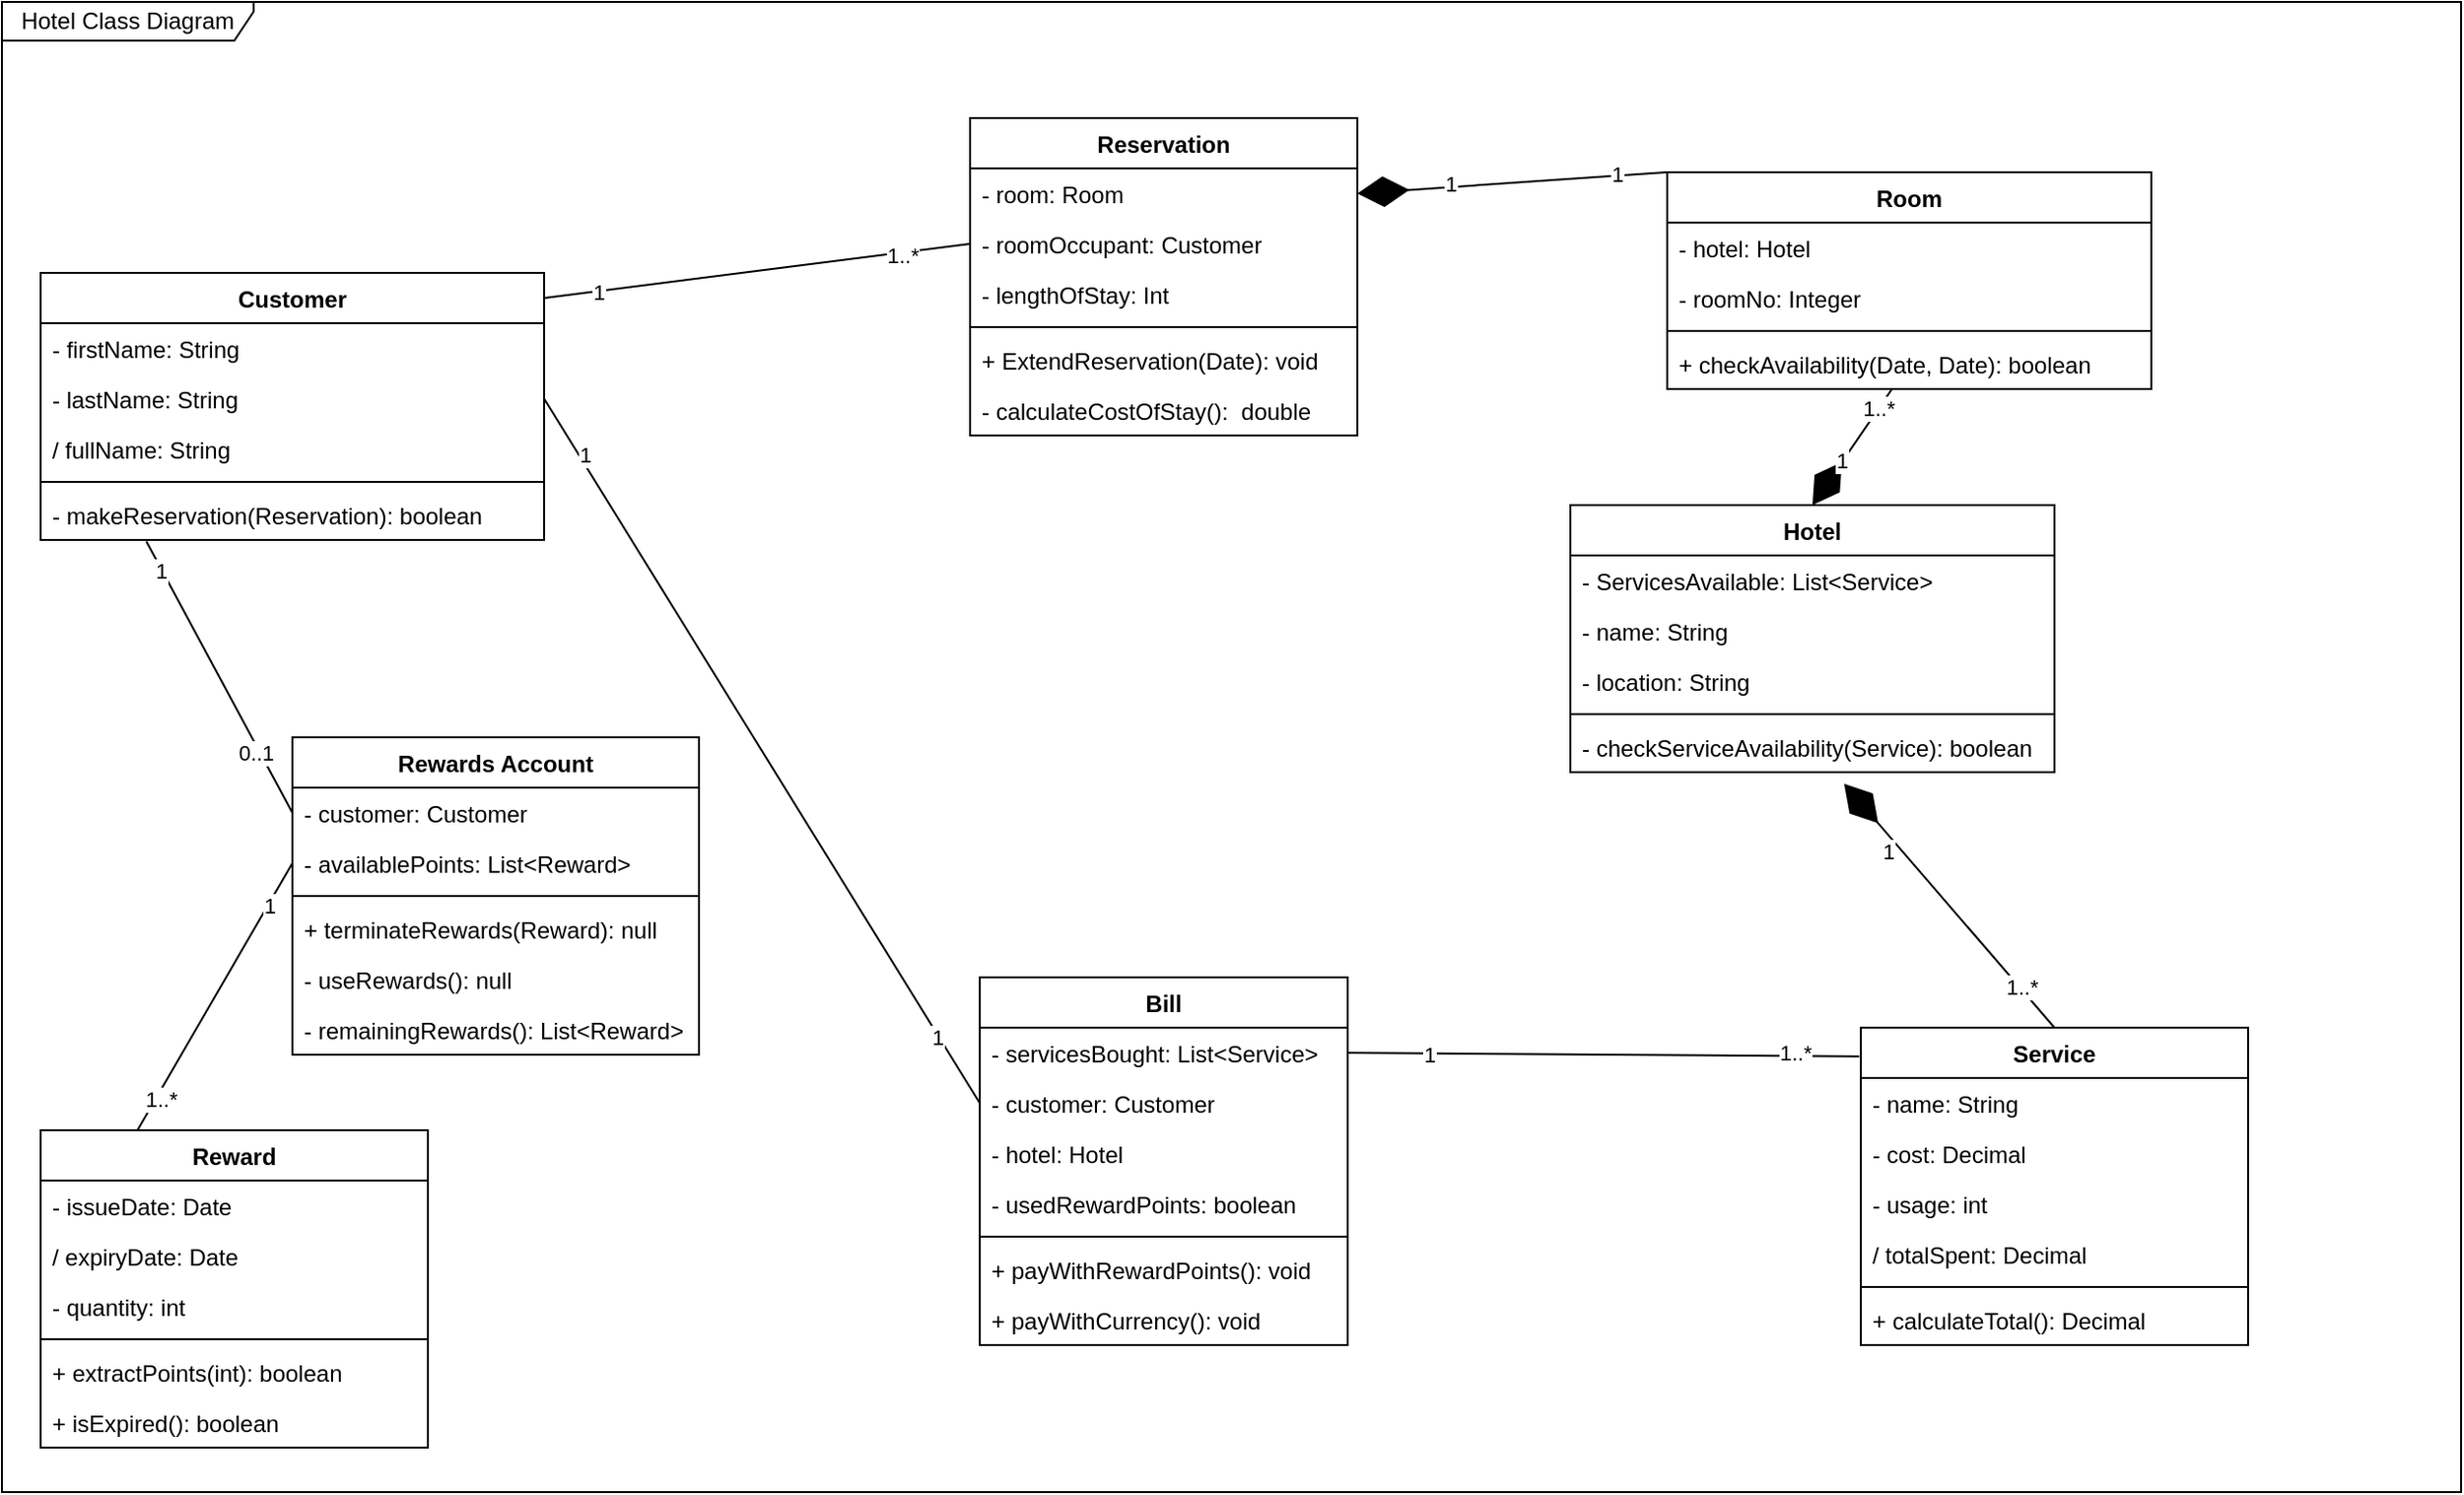 <mxfile version="15.7.1" type="github">
  <diagram id="YhXRtmVECPYvh8T-_8Jl" name="Page-1">
    <mxGraphModel dx="1221" dy="1813" grid="1" gridSize="10" guides="1" tooltips="1" connect="1" arrows="1" fold="1" page="1" pageScale="1" pageWidth="827" pageHeight="1169" math="0" shadow="0">
      <root>
        <mxCell id="0" />
        <mxCell id="1" parent="0" />
        <mxCell id="nPpc5XucaBcoF5oF9KkG-5" value="Hotel Class Diagram" style="shape=umlFrame;whiteSpace=wrap;html=1;width=130;height=20;" parent="1" vertex="1">
          <mxGeometry x="120" y="-340" width="1270" height="770" as="geometry" />
        </mxCell>
        <mxCell id="nPpc5XucaBcoF5oF9KkG-1" value="Customer" style="swimlane;fontStyle=1;align=center;verticalAlign=top;childLayout=stackLayout;horizontal=1;startSize=26;horizontalStack=0;resizeParent=1;resizeParentMax=0;resizeLast=0;collapsible=1;marginBottom=0;" parent="1" vertex="1">
          <mxGeometry x="140" y="-200" width="260" height="138" as="geometry" />
        </mxCell>
        <mxCell id="vZjGSp75bT5T1jxKTtqy-52" value="- firstName: String" style="text;strokeColor=none;fillColor=none;align=left;verticalAlign=top;spacingLeft=4;spacingRight=4;overflow=hidden;rotatable=0;points=[[0,0.5],[1,0.5]];portConstraint=eastwest;" parent="nPpc5XucaBcoF5oF9KkG-1" vertex="1">
          <mxGeometry y="26" width="260" height="26" as="geometry" />
        </mxCell>
        <mxCell id="vZjGSp75bT5T1jxKTtqy-54" value="- lastName: String" style="text;strokeColor=none;fillColor=none;align=left;verticalAlign=top;spacingLeft=4;spacingRight=4;overflow=hidden;rotatable=0;points=[[0,0.5],[1,0.5]];portConstraint=eastwest;" parent="nPpc5XucaBcoF5oF9KkG-1" vertex="1">
          <mxGeometry y="52" width="260" height="26" as="geometry" />
        </mxCell>
        <mxCell id="vZjGSp75bT5T1jxKTtqy-55" value="/ fullName: String" style="text;strokeColor=none;fillColor=none;align=left;verticalAlign=top;spacingLeft=4;spacingRight=4;overflow=hidden;rotatable=0;points=[[0,0.5],[1,0.5]];portConstraint=eastwest;" parent="nPpc5XucaBcoF5oF9KkG-1" vertex="1">
          <mxGeometry y="78" width="260" height="26" as="geometry" />
        </mxCell>
        <mxCell id="nPpc5XucaBcoF5oF9KkG-3" value="" style="line;strokeWidth=1;fillColor=none;align=left;verticalAlign=middle;spacingTop=-1;spacingLeft=3;spacingRight=3;rotatable=0;labelPosition=right;points=[];portConstraint=eastwest;" parent="nPpc5XucaBcoF5oF9KkG-1" vertex="1">
          <mxGeometry y="104" width="260" height="8" as="geometry" />
        </mxCell>
        <mxCell id="nPpc5XucaBcoF5oF9KkG-4" value="- makeReservation(Reservation): boolean" style="text;strokeColor=none;fillColor=none;align=left;verticalAlign=top;spacingLeft=4;spacingRight=4;overflow=hidden;rotatable=0;points=[[0,0.5],[1,0.5]];portConstraint=eastwest;" parent="nPpc5XucaBcoF5oF9KkG-1" vertex="1">
          <mxGeometry y="112" width="260" height="26" as="geometry" />
        </mxCell>
        <mxCell id="nPpc5XucaBcoF5oF9KkG-6" value="Reservation" style="swimlane;fontStyle=1;align=center;verticalAlign=top;childLayout=stackLayout;horizontal=1;startSize=26;horizontalStack=0;resizeParent=1;resizeParentMax=0;resizeLast=0;collapsible=1;marginBottom=0;" parent="1" vertex="1">
          <mxGeometry x="620" y="-280" width="200" height="164" as="geometry" />
        </mxCell>
        <mxCell id="vZjGSp75bT5T1jxKTtqy-16" value="- room: Room" style="text;strokeColor=none;fillColor=none;align=left;verticalAlign=top;spacingLeft=4;spacingRight=4;overflow=hidden;rotatable=0;points=[[0,0.5],[1,0.5]];portConstraint=eastwest;" parent="nPpc5XucaBcoF5oF9KkG-6" vertex="1">
          <mxGeometry y="26" width="200" height="26" as="geometry" />
        </mxCell>
        <mxCell id="vZjGSp75bT5T1jxKTtqy-70" value="- roomOccupant: Customer" style="text;strokeColor=none;fillColor=none;align=left;verticalAlign=top;spacingLeft=4;spacingRight=4;overflow=hidden;rotatable=0;points=[[0,0.5],[1,0.5]];portConstraint=eastwest;" parent="nPpc5XucaBcoF5oF9KkG-6" vertex="1">
          <mxGeometry y="52" width="200" height="26" as="geometry" />
        </mxCell>
        <mxCell id="vZjGSp75bT5T1jxKTtqy-19" value="- lengthOfStay: Int" style="text;strokeColor=none;fillColor=none;align=left;verticalAlign=top;spacingLeft=4;spacingRight=4;overflow=hidden;rotatable=0;points=[[0,0.5],[1,0.5]];portConstraint=eastwest;" parent="nPpc5XucaBcoF5oF9KkG-6" vertex="1">
          <mxGeometry y="78" width="200" height="26" as="geometry" />
        </mxCell>
        <mxCell id="nPpc5XucaBcoF5oF9KkG-8" value="" style="line;strokeWidth=1;fillColor=none;align=left;verticalAlign=middle;spacingTop=-1;spacingLeft=3;spacingRight=3;rotatable=0;labelPosition=right;points=[];portConstraint=eastwest;" parent="nPpc5XucaBcoF5oF9KkG-6" vertex="1">
          <mxGeometry y="104" width="200" height="8" as="geometry" />
        </mxCell>
        <mxCell id="nPpc5XucaBcoF5oF9KkG-9" value="+ ExtendReservation(Date): void" style="text;strokeColor=none;fillColor=none;align=left;verticalAlign=top;spacingLeft=4;spacingRight=4;overflow=hidden;rotatable=0;points=[[0,0.5],[1,0.5]];portConstraint=eastwest;" parent="nPpc5XucaBcoF5oF9KkG-6" vertex="1">
          <mxGeometry y="112" width="200" height="26" as="geometry" />
        </mxCell>
        <mxCell id="vZjGSp75bT5T1jxKTtqy-43" value="- calculateCostOfStay():  double" style="text;strokeColor=none;fillColor=none;align=left;verticalAlign=top;spacingLeft=4;spacingRight=4;overflow=hidden;rotatable=0;points=[[0,0.5],[1,0.5]];portConstraint=eastwest;" parent="nPpc5XucaBcoF5oF9KkG-6" vertex="1">
          <mxGeometry y="138" width="200" height="26" as="geometry" />
        </mxCell>
        <mxCell id="nPpc5XucaBcoF5oF9KkG-14" value="Service" style="swimlane;fontStyle=1;align=center;verticalAlign=top;childLayout=stackLayout;horizontal=1;startSize=26;horizontalStack=0;resizeParent=1;resizeParentMax=0;resizeLast=0;collapsible=1;marginBottom=0;" parent="1" vertex="1">
          <mxGeometry x="1080" y="190" width="200" height="164" as="geometry" />
        </mxCell>
        <mxCell id="nPpc5XucaBcoF5oF9KkG-15" value="- name: String" style="text;strokeColor=none;fillColor=none;align=left;verticalAlign=top;spacingLeft=4;spacingRight=4;overflow=hidden;rotatable=0;points=[[0,0.5],[1,0.5]];portConstraint=eastwest;" parent="nPpc5XucaBcoF5oF9KkG-14" vertex="1">
          <mxGeometry y="26" width="200" height="26" as="geometry" />
        </mxCell>
        <mxCell id="vZjGSp75bT5T1jxKTtqy-32" value="- cost: Decimal" style="text;strokeColor=none;fillColor=none;align=left;verticalAlign=top;spacingLeft=4;spacingRight=4;overflow=hidden;rotatable=0;points=[[0,0.5],[1,0.5]];portConstraint=eastwest;" parent="nPpc5XucaBcoF5oF9KkG-14" vertex="1">
          <mxGeometry y="52" width="200" height="26" as="geometry" />
        </mxCell>
        <mxCell id="vZjGSp75bT5T1jxKTtqy-33" value="- usage: int" style="text;strokeColor=none;fillColor=none;align=left;verticalAlign=top;spacingLeft=4;spacingRight=4;overflow=hidden;rotatable=0;points=[[0,0.5],[1,0.5]];portConstraint=eastwest;" parent="nPpc5XucaBcoF5oF9KkG-14" vertex="1">
          <mxGeometry y="78" width="200" height="26" as="geometry" />
        </mxCell>
        <mxCell id="vZjGSp75bT5T1jxKTtqy-34" value="/ totalSpent: Decimal" style="text;strokeColor=none;fillColor=none;align=left;verticalAlign=top;spacingLeft=4;spacingRight=4;overflow=hidden;rotatable=0;points=[[0,0.5],[1,0.5]];portConstraint=eastwest;" parent="nPpc5XucaBcoF5oF9KkG-14" vertex="1">
          <mxGeometry y="104" width="200" height="26" as="geometry" />
        </mxCell>
        <mxCell id="nPpc5XucaBcoF5oF9KkG-16" value="" style="line;strokeWidth=1;fillColor=none;align=left;verticalAlign=middle;spacingTop=-1;spacingLeft=3;spacingRight=3;rotatable=0;labelPosition=right;points=[];portConstraint=eastwest;" parent="nPpc5XucaBcoF5oF9KkG-14" vertex="1">
          <mxGeometry y="130" width="200" height="8" as="geometry" />
        </mxCell>
        <mxCell id="nPpc5XucaBcoF5oF9KkG-17" value="+ calculateTotal(): Decimal" style="text;strokeColor=none;fillColor=none;align=left;verticalAlign=top;spacingLeft=4;spacingRight=4;overflow=hidden;rotatable=0;points=[[0,0.5],[1,0.5]];portConstraint=eastwest;" parent="nPpc5XucaBcoF5oF9KkG-14" vertex="1">
          <mxGeometry y="138" width="200" height="26" as="geometry" />
        </mxCell>
        <mxCell id="nPpc5XucaBcoF5oF9KkG-18" value="Bill" style="swimlane;fontStyle=1;align=center;verticalAlign=top;childLayout=stackLayout;horizontal=1;startSize=26;horizontalStack=0;resizeParent=1;resizeParentMax=0;resizeLast=0;collapsible=1;marginBottom=0;" parent="1" vertex="1">
          <mxGeometry x="625" y="164" width="190" height="190" as="geometry" />
        </mxCell>
        <mxCell id="nPpc5XucaBcoF5oF9KkG-19" value="- servicesBought: List&lt;Service&gt;" style="text;strokeColor=none;fillColor=none;align=left;verticalAlign=top;spacingLeft=4;spacingRight=4;overflow=hidden;rotatable=0;points=[[0,0.5],[1,0.5]];portConstraint=eastwest;" parent="nPpc5XucaBcoF5oF9KkG-18" vertex="1">
          <mxGeometry y="26" width="190" height="26" as="geometry" />
        </mxCell>
        <mxCell id="vZjGSp75bT5T1jxKTtqy-35" value="- customer: Customer " style="text;strokeColor=none;fillColor=none;align=left;verticalAlign=top;spacingLeft=4;spacingRight=4;overflow=hidden;rotatable=0;points=[[0,0.5],[1,0.5]];portConstraint=eastwest;" parent="nPpc5XucaBcoF5oF9KkG-18" vertex="1">
          <mxGeometry y="52" width="190" height="26" as="geometry" />
        </mxCell>
        <mxCell id="vZjGSp75bT5T1jxKTtqy-36" value="- hotel: Hotel" style="text;strokeColor=none;fillColor=none;align=left;verticalAlign=top;spacingLeft=4;spacingRight=4;overflow=hidden;rotatable=0;points=[[0,0.5],[1,0.5]];portConstraint=eastwest;" parent="nPpc5XucaBcoF5oF9KkG-18" vertex="1">
          <mxGeometry y="78" width="190" height="26" as="geometry" />
        </mxCell>
        <mxCell id="vZjGSp75bT5T1jxKTtqy-37" value="- usedRewardPoints: boolean" style="text;strokeColor=none;fillColor=none;align=left;verticalAlign=top;spacingLeft=4;spacingRight=4;overflow=hidden;rotatable=0;points=[[0,0.5],[1,0.5]];portConstraint=eastwest;" parent="nPpc5XucaBcoF5oF9KkG-18" vertex="1">
          <mxGeometry y="104" width="190" height="26" as="geometry" />
        </mxCell>
        <mxCell id="nPpc5XucaBcoF5oF9KkG-20" value="" style="line;strokeWidth=1;fillColor=none;align=left;verticalAlign=middle;spacingTop=-1;spacingLeft=3;spacingRight=3;rotatable=0;labelPosition=right;points=[];portConstraint=eastwest;" parent="nPpc5XucaBcoF5oF9KkG-18" vertex="1">
          <mxGeometry y="130" width="190" height="8" as="geometry" />
        </mxCell>
        <mxCell id="nPpc5XucaBcoF5oF9KkG-21" value="+ payWithRewardPoints(): void" style="text;strokeColor=none;fillColor=none;align=left;verticalAlign=top;spacingLeft=4;spacingRight=4;overflow=hidden;rotatable=0;points=[[0,0.5],[1,0.5]];portConstraint=eastwest;" parent="nPpc5XucaBcoF5oF9KkG-18" vertex="1">
          <mxGeometry y="138" width="190" height="26" as="geometry" />
        </mxCell>
        <mxCell id="vZjGSp75bT5T1jxKTtqy-44" value="+ payWithCurrency(): void" style="text;strokeColor=none;fillColor=none;align=left;verticalAlign=top;spacingLeft=4;spacingRight=4;overflow=hidden;rotatable=0;points=[[0,0.5],[1,0.5]];portConstraint=eastwest;" parent="nPpc5XucaBcoF5oF9KkG-18" vertex="1">
          <mxGeometry y="164" width="190" height="26" as="geometry" />
        </mxCell>
        <mxCell id="nPpc5XucaBcoF5oF9KkG-22" value="Reward" style="swimlane;fontStyle=1;align=center;verticalAlign=top;childLayout=stackLayout;horizontal=1;startSize=26;horizontalStack=0;resizeParent=1;resizeParentMax=0;resizeLast=0;collapsible=1;marginBottom=0;" parent="1" vertex="1">
          <mxGeometry x="140" y="243" width="200" height="164" as="geometry" />
        </mxCell>
        <mxCell id="nPpc5XucaBcoF5oF9KkG-23" value="- issueDate: Date" style="text;strokeColor=none;fillColor=none;align=left;verticalAlign=top;spacingLeft=4;spacingRight=4;overflow=hidden;rotatable=0;points=[[0,0.5],[1,0.5]];portConstraint=eastwest;" parent="nPpc5XucaBcoF5oF9KkG-22" vertex="1">
          <mxGeometry y="26" width="200" height="26" as="geometry" />
        </mxCell>
        <mxCell id="vZjGSp75bT5T1jxKTtqy-48" value="/ expiryDate: Date" style="text;strokeColor=none;fillColor=none;align=left;verticalAlign=top;spacingLeft=4;spacingRight=4;overflow=hidden;rotatable=0;points=[[0,0.5],[1,0.5]];portConstraint=eastwest;" parent="nPpc5XucaBcoF5oF9KkG-22" vertex="1">
          <mxGeometry y="52" width="200" height="26" as="geometry" />
        </mxCell>
        <mxCell id="vZjGSp75bT5T1jxKTtqy-45" value="- quantity: int" style="text;strokeColor=none;fillColor=none;align=left;verticalAlign=top;spacingLeft=4;spacingRight=4;overflow=hidden;rotatable=0;points=[[0,0.5],[1,0.5]];portConstraint=eastwest;" parent="nPpc5XucaBcoF5oF9KkG-22" vertex="1">
          <mxGeometry y="78" width="200" height="26" as="geometry" />
        </mxCell>
        <mxCell id="nPpc5XucaBcoF5oF9KkG-24" value="" style="line;strokeWidth=1;fillColor=none;align=left;verticalAlign=middle;spacingTop=-1;spacingLeft=3;spacingRight=3;rotatable=0;labelPosition=right;points=[];portConstraint=eastwest;" parent="nPpc5XucaBcoF5oF9KkG-22" vertex="1">
          <mxGeometry y="104" width="200" height="8" as="geometry" />
        </mxCell>
        <mxCell id="nPpc5XucaBcoF5oF9KkG-25" value="+ extractPoints(int): boolean" style="text;strokeColor=none;fillColor=none;align=left;verticalAlign=top;spacingLeft=4;spacingRight=4;overflow=hidden;rotatable=0;points=[[0,0.5],[1,0.5]];portConstraint=eastwest;" parent="nPpc5XucaBcoF5oF9KkG-22" vertex="1">
          <mxGeometry y="112" width="200" height="26" as="geometry" />
        </mxCell>
        <mxCell id="vZjGSp75bT5T1jxKTtqy-47" value="+ isExpired(): boolean" style="text;strokeColor=none;fillColor=none;align=left;verticalAlign=top;spacingLeft=4;spacingRight=4;overflow=hidden;rotatable=0;points=[[0,0.5],[1,0.5]];portConstraint=eastwest;" parent="nPpc5XucaBcoF5oF9KkG-22" vertex="1">
          <mxGeometry y="138" width="200" height="26" as="geometry" />
        </mxCell>
        <mxCell id="nPpc5XucaBcoF5oF9KkG-26" value="Rewards Account" style="swimlane;fontStyle=1;align=center;verticalAlign=top;childLayout=stackLayout;horizontal=1;startSize=26;horizontalStack=0;resizeParent=1;resizeParentMax=0;resizeLast=0;collapsible=1;marginBottom=0;" parent="1" vertex="1">
          <mxGeometry x="270" y="40" width="210" height="164" as="geometry" />
        </mxCell>
        <mxCell id="nPpc5XucaBcoF5oF9KkG-27" value="- customer: Customer " style="text;strokeColor=none;fillColor=none;align=left;verticalAlign=top;spacingLeft=4;spacingRight=4;overflow=hidden;rotatable=0;points=[[0,0.5],[1,0.5]];portConstraint=eastwest;" parent="nPpc5XucaBcoF5oF9KkG-26" vertex="1">
          <mxGeometry y="26" width="210" height="26" as="geometry" />
        </mxCell>
        <mxCell id="vZjGSp75bT5T1jxKTtqy-76" value="- availablePoints: List&lt;Reward&gt;" style="text;strokeColor=none;fillColor=none;align=left;verticalAlign=top;spacingLeft=4;spacingRight=4;overflow=hidden;rotatable=0;points=[[0,0.5],[1,0.5]];portConstraint=eastwest;" parent="nPpc5XucaBcoF5oF9KkG-26" vertex="1">
          <mxGeometry y="52" width="210" height="26" as="geometry" />
        </mxCell>
        <mxCell id="nPpc5XucaBcoF5oF9KkG-28" value="" style="line;strokeWidth=1;fillColor=none;align=left;verticalAlign=middle;spacingTop=-1;spacingLeft=3;spacingRight=3;rotatable=0;labelPosition=right;points=[];portConstraint=eastwest;" parent="nPpc5XucaBcoF5oF9KkG-26" vertex="1">
          <mxGeometry y="78" width="210" height="8" as="geometry" />
        </mxCell>
        <mxCell id="nPpc5XucaBcoF5oF9KkG-29" value="+ terminateRewards(Reward): null" style="text;strokeColor=none;fillColor=none;align=left;verticalAlign=top;spacingLeft=4;spacingRight=4;overflow=hidden;rotatable=0;points=[[0,0.5],[1,0.5]];portConstraint=eastwest;" parent="nPpc5XucaBcoF5oF9KkG-26" vertex="1">
          <mxGeometry y="86" width="210" height="26" as="geometry" />
        </mxCell>
        <mxCell id="vZjGSp75bT5T1jxKTtqy-50" value="- useRewards(): null" style="text;strokeColor=none;fillColor=none;align=left;verticalAlign=top;spacingLeft=4;spacingRight=4;overflow=hidden;rotatable=0;points=[[0,0.5],[1,0.5]];portConstraint=eastwest;" parent="nPpc5XucaBcoF5oF9KkG-26" vertex="1">
          <mxGeometry y="112" width="210" height="26" as="geometry" />
        </mxCell>
        <mxCell id="vZjGSp75bT5T1jxKTtqy-51" value="- remainingRewards(): List&lt;Reward&gt;" style="text;strokeColor=none;fillColor=none;align=left;verticalAlign=top;spacingLeft=4;spacingRight=4;overflow=hidden;rotatable=0;points=[[0,0.5],[1,0.5]];portConstraint=eastwest;" parent="nPpc5XucaBcoF5oF9KkG-26" vertex="1">
          <mxGeometry y="138" width="210" height="26" as="geometry" />
        </mxCell>
        <mxCell id="vZjGSp75bT5T1jxKTtqy-1" value="Hotel" style="swimlane;fontStyle=1;align=center;verticalAlign=top;childLayout=stackLayout;horizontal=1;startSize=26;horizontalStack=0;resizeParent=1;resizeParentMax=0;resizeLast=0;collapsible=1;marginBottom=0;" parent="1" vertex="1">
          <mxGeometry x="930" y="-80" width="250" height="138" as="geometry" />
        </mxCell>
        <mxCell id="vZjGSp75bT5T1jxKTtqy-2" value="- ServicesAvailable: List&lt;Service&gt;" style="text;strokeColor=none;fillColor=none;align=left;verticalAlign=top;spacingLeft=4;spacingRight=4;overflow=hidden;rotatable=0;points=[[0,0.5],[1,0.5]];portConstraint=eastwest;" parent="vZjGSp75bT5T1jxKTtqy-1" vertex="1">
          <mxGeometry y="26" width="250" height="26" as="geometry" />
        </mxCell>
        <mxCell id="vZjGSp75bT5T1jxKTtqy-60" value="- name: String" style="text;strokeColor=none;fillColor=none;align=left;verticalAlign=top;spacingLeft=4;spacingRight=4;overflow=hidden;rotatable=0;points=[[0,0.5],[1,0.5]];portConstraint=eastwest;" parent="vZjGSp75bT5T1jxKTtqy-1" vertex="1">
          <mxGeometry y="52" width="250" height="26" as="geometry" />
        </mxCell>
        <mxCell id="vZjGSp75bT5T1jxKTtqy-61" value="- location: String" style="text;strokeColor=none;fillColor=none;align=left;verticalAlign=top;spacingLeft=4;spacingRight=4;overflow=hidden;rotatable=0;points=[[0,0.5],[1,0.5]];portConstraint=eastwest;" parent="vZjGSp75bT5T1jxKTtqy-1" vertex="1">
          <mxGeometry y="78" width="250" height="26" as="geometry" />
        </mxCell>
        <mxCell id="vZjGSp75bT5T1jxKTtqy-3" value="" style="line;strokeWidth=1;fillColor=none;align=left;verticalAlign=middle;spacingTop=-1;spacingLeft=3;spacingRight=3;rotatable=0;labelPosition=right;points=[];portConstraint=eastwest;" parent="vZjGSp75bT5T1jxKTtqy-1" vertex="1">
          <mxGeometry y="104" width="250" height="8" as="geometry" />
        </mxCell>
        <mxCell id="vZjGSp75bT5T1jxKTtqy-4" value="- checkServiceAvailability(Service): boolean" style="text;strokeColor=none;fillColor=none;align=left;verticalAlign=top;spacingLeft=4;spacingRight=4;overflow=hidden;rotatable=0;points=[[0,0.5],[1,0.5]];portConstraint=eastwest;" parent="vZjGSp75bT5T1jxKTtqy-1" vertex="1">
          <mxGeometry y="112" width="250" height="26" as="geometry" />
        </mxCell>
        <mxCell id="vZjGSp75bT5T1jxKTtqy-8" value="Room" style="swimlane;fontStyle=1;align=center;verticalAlign=top;childLayout=stackLayout;horizontal=1;startSize=26;horizontalStack=0;resizeParent=1;resizeParentMax=0;resizeLast=0;collapsible=1;marginBottom=0;" parent="1" vertex="1">
          <mxGeometry x="980" y="-252" width="250" height="112" as="geometry" />
        </mxCell>
        <mxCell id="vZjGSp75bT5T1jxKTtqy-9" value="- hotel: Hotel" style="text;strokeColor=none;fillColor=none;align=left;verticalAlign=top;spacingLeft=4;spacingRight=4;overflow=hidden;rotatable=0;points=[[0,0.5],[1,0.5]];portConstraint=eastwest;" parent="vZjGSp75bT5T1jxKTtqy-8" vertex="1">
          <mxGeometry y="26" width="250" height="26" as="geometry" />
        </mxCell>
        <mxCell id="vZjGSp75bT5T1jxKTtqy-21" value="- roomNo: Integer" style="text;strokeColor=none;fillColor=none;align=left;verticalAlign=top;spacingLeft=4;spacingRight=4;overflow=hidden;rotatable=0;points=[[0,0.5],[1,0.5]];portConstraint=eastwest;" parent="vZjGSp75bT5T1jxKTtqy-8" vertex="1">
          <mxGeometry y="52" width="250" height="26" as="geometry" />
        </mxCell>
        <mxCell id="vZjGSp75bT5T1jxKTtqy-10" value="" style="line;strokeWidth=1;fillColor=none;align=left;verticalAlign=middle;spacingTop=-1;spacingLeft=3;spacingRight=3;rotatable=0;labelPosition=right;points=[];portConstraint=eastwest;" parent="vZjGSp75bT5T1jxKTtqy-8" vertex="1">
          <mxGeometry y="78" width="250" height="8" as="geometry" />
        </mxCell>
        <mxCell id="vZjGSp75bT5T1jxKTtqy-11" value="+ checkAvailability(Date, Date): boolean" style="text;strokeColor=none;fillColor=none;align=left;verticalAlign=top;spacingLeft=4;spacingRight=4;overflow=hidden;rotatable=0;points=[[0,0.5],[1,0.5]];portConstraint=eastwest;" parent="vZjGSp75bT5T1jxKTtqy-8" vertex="1">
          <mxGeometry y="86" width="250" height="26" as="geometry" />
        </mxCell>
        <mxCell id="vZjGSp75bT5T1jxKTtqy-56" value="" style="endArrow=diamondThin;endFill=1;endSize=24;html=1;rounded=0;targetPerimeterSpacing=6;entryX=0.5;entryY=0;entryDx=0;entryDy=0;" parent="1" source="vZjGSp75bT5T1jxKTtqy-11" target="vZjGSp75bT5T1jxKTtqy-1" edge="1">
          <mxGeometry width="160" relative="1" as="geometry">
            <mxPoint x="570" y="130" as="sourcePoint" />
            <mxPoint x="730" y="130" as="targetPoint" />
          </mxGeometry>
        </mxCell>
        <mxCell id="vZjGSp75bT5T1jxKTtqy-57" value="1" style="edgeLabel;html=1;align=center;verticalAlign=middle;resizable=0;points=[];" parent="vZjGSp75bT5T1jxKTtqy-56" vertex="1" connectable="0">
          <mxGeometry x="0.246" y="-1" relative="1" as="geometry">
            <mxPoint as="offset" />
          </mxGeometry>
        </mxCell>
        <mxCell id="vZjGSp75bT5T1jxKTtqy-58" value="1..*" style="edgeLabel;html=1;align=center;verticalAlign=middle;resizable=0;points=[];" parent="vZjGSp75bT5T1jxKTtqy-56" vertex="1" connectable="0">
          <mxGeometry x="-0.667" y="-1" relative="1" as="geometry">
            <mxPoint as="offset" />
          </mxGeometry>
        </mxCell>
        <mxCell id="vZjGSp75bT5T1jxKTtqy-63" value="" style="endArrow=diamondThin;endFill=1;endSize=24;html=1;rounded=0;targetPerimeterSpacing=6;exitX=0.5;exitY=0;exitDx=0;exitDy=0;" parent="1" source="nPpc5XucaBcoF5oF9KkG-14" target="vZjGSp75bT5T1jxKTtqy-4" edge="1">
          <mxGeometry width="160" relative="1" as="geometry">
            <mxPoint x="965" y="-68.0" as="sourcePoint" />
            <mxPoint x="965" y="-10" as="targetPoint" />
          </mxGeometry>
        </mxCell>
        <mxCell id="vZjGSp75bT5T1jxKTtqy-64" value="1" style="edgeLabel;html=1;align=center;verticalAlign=middle;resizable=0;points=[];" parent="vZjGSp75bT5T1jxKTtqy-63" vertex="1" connectable="0">
          <mxGeometry x="0.246" y="-1" relative="1" as="geometry">
            <mxPoint x="-19" y="-12" as="offset" />
          </mxGeometry>
        </mxCell>
        <mxCell id="vZjGSp75bT5T1jxKTtqy-65" value="1..*" style="edgeLabel;html=1;align=center;verticalAlign=middle;resizable=0;points=[];" parent="vZjGSp75bT5T1jxKTtqy-63" vertex="1" connectable="0">
          <mxGeometry x="-0.667" y="-1" relative="1" as="geometry">
            <mxPoint as="offset" />
          </mxGeometry>
        </mxCell>
        <mxCell id="vZjGSp75bT5T1jxKTtqy-73" style="edgeStyle=none;rounded=0;orthogonalLoop=1;jettySize=auto;html=1;exitX=0;exitY=0.5;exitDx=0;exitDy=0;startArrow=none;startFill=0;endArrow=none;endFill=0;targetPerimeterSpacing=6;entryX=1;entryY=0.094;entryDx=0;entryDy=0;entryPerimeter=0;" parent="1" source="vZjGSp75bT5T1jxKTtqy-70" target="nPpc5XucaBcoF5oF9KkG-1" edge="1">
          <mxGeometry relative="1" as="geometry" />
        </mxCell>
        <mxCell id="vZjGSp75bT5T1jxKTtqy-74" value="1" style="edgeLabel;html=1;align=center;verticalAlign=middle;resizable=0;points=[];" parent="vZjGSp75bT5T1jxKTtqy-73" vertex="1" connectable="0">
          <mxGeometry x="0.744" relative="1" as="geometry">
            <mxPoint as="offset" />
          </mxGeometry>
        </mxCell>
        <mxCell id="vZjGSp75bT5T1jxKTtqy-75" value="1..*" style="edgeLabel;html=1;align=center;verticalAlign=middle;resizable=0;points=[];" parent="vZjGSp75bT5T1jxKTtqy-73" vertex="1" connectable="0">
          <mxGeometry x="-0.674" y="1" relative="1" as="geometry">
            <mxPoint as="offset" />
          </mxGeometry>
        </mxCell>
        <mxCell id="vZjGSp75bT5T1jxKTtqy-77" style="edgeStyle=none;rounded=0;orthogonalLoop=1;jettySize=auto;html=1;exitX=0;exitY=0.5;exitDx=0;exitDy=0;entryX=0.21;entryY=1.029;entryDx=0;entryDy=0;entryPerimeter=0;startArrow=none;startFill=0;endArrow=none;endFill=0;targetPerimeterSpacing=6;" parent="1" source="nPpc5XucaBcoF5oF9KkG-27" target="nPpc5XucaBcoF5oF9KkG-4" edge="1">
          <mxGeometry relative="1" as="geometry" />
        </mxCell>
        <mxCell id="vZjGSp75bT5T1jxKTtqy-79" value="1" style="edgeLabel;html=1;align=center;verticalAlign=middle;resizable=0;points=[];" parent="vZjGSp75bT5T1jxKTtqy-77" vertex="1" connectable="0">
          <mxGeometry x="0.791" y="1" relative="1" as="geometry">
            <mxPoint as="offset" />
          </mxGeometry>
        </mxCell>
        <mxCell id="vZjGSp75bT5T1jxKTtqy-80" value="0..1" style="edgeLabel;html=1;align=center;verticalAlign=middle;resizable=0;points=[];" parent="vZjGSp75bT5T1jxKTtqy-77" vertex="1" connectable="0">
          <mxGeometry x="-0.534" y="2" relative="1" as="geometry">
            <mxPoint as="offset" />
          </mxGeometry>
        </mxCell>
        <mxCell id="vZjGSp75bT5T1jxKTtqy-81" style="edgeStyle=none;rounded=0;orthogonalLoop=1;jettySize=auto;html=1;exitX=0;exitY=0.5;exitDx=0;exitDy=0;entryX=0.25;entryY=0;entryDx=0;entryDy=0;startArrow=none;startFill=0;endArrow=none;endFill=0;targetPerimeterSpacing=6;" parent="1" source="vZjGSp75bT5T1jxKTtqy-76" target="nPpc5XucaBcoF5oF9KkG-22" edge="1">
          <mxGeometry relative="1" as="geometry" />
        </mxCell>
        <mxCell id="vZjGSp75bT5T1jxKTtqy-82" value="1..*" style="edgeLabel;html=1;align=center;verticalAlign=middle;resizable=0;points=[];" parent="vZjGSp75bT5T1jxKTtqy-81" vertex="1" connectable="0">
          <mxGeometry x="0.744" y="2" relative="1" as="geometry">
            <mxPoint as="offset" />
          </mxGeometry>
        </mxCell>
        <mxCell id="vZjGSp75bT5T1jxKTtqy-83" value="1" style="edgeLabel;html=1;align=center;verticalAlign=middle;resizable=0;points=[];" parent="vZjGSp75bT5T1jxKTtqy-81" vertex="1" connectable="0">
          <mxGeometry x="-0.684" relative="1" as="geometry">
            <mxPoint as="offset" />
          </mxGeometry>
        </mxCell>
        <mxCell id="vZjGSp75bT5T1jxKTtqy-84" style="edgeStyle=none;rounded=0;orthogonalLoop=1;jettySize=auto;html=1;exitX=1;exitY=0.5;exitDx=0;exitDy=0;entryX=-0.004;entryY=0.091;entryDx=0;entryDy=0;startArrow=none;startFill=0;endArrow=none;endFill=0;targetPerimeterSpacing=6;entryPerimeter=0;" parent="1" source="nPpc5XucaBcoF5oF9KkG-19" target="nPpc5XucaBcoF5oF9KkG-14" edge="1">
          <mxGeometry relative="1" as="geometry">
            <mxPoint x="940" y="230" as="sourcePoint" />
            <mxPoint x="860" y="368" as="targetPoint" />
          </mxGeometry>
        </mxCell>
        <mxCell id="vZjGSp75bT5T1jxKTtqy-85" value="1..*" style="edgeLabel;html=1;align=center;verticalAlign=middle;resizable=0;points=[];" parent="vZjGSp75bT5T1jxKTtqy-84" vertex="1" connectable="0">
          <mxGeometry x="0.744" y="2" relative="1" as="geometry">
            <mxPoint as="offset" />
          </mxGeometry>
        </mxCell>
        <mxCell id="vZjGSp75bT5T1jxKTtqy-86" value="1" style="edgeLabel;html=1;align=center;verticalAlign=middle;resizable=0;points=[];" parent="vZjGSp75bT5T1jxKTtqy-84" vertex="1" connectable="0">
          <mxGeometry x="-0.684" relative="1" as="geometry">
            <mxPoint as="offset" />
          </mxGeometry>
        </mxCell>
        <mxCell id="vZjGSp75bT5T1jxKTtqy-87" style="edgeStyle=none;rounded=0;orthogonalLoop=1;jettySize=auto;html=1;exitX=0;exitY=0.5;exitDx=0;exitDy=0;entryX=1;entryY=0.5;entryDx=0;entryDy=0;startArrow=none;startFill=0;endArrow=none;endFill=0;targetPerimeterSpacing=6;" parent="1" source="vZjGSp75bT5T1jxKTtqy-35" edge="1">
          <mxGeometry relative="1" as="geometry">
            <mxPoint x="400" y="-135" as="targetPoint" />
          </mxGeometry>
        </mxCell>
        <mxCell id="vZjGSp75bT5T1jxKTtqy-88" value="1" style="edgeLabel;html=1;align=center;verticalAlign=middle;resizable=0;points=[];" parent="vZjGSp75bT5T1jxKTtqy-87" vertex="1" connectable="0">
          <mxGeometry x="0.835" y="-3" relative="1" as="geometry">
            <mxPoint as="offset" />
          </mxGeometry>
        </mxCell>
        <mxCell id="vZjGSp75bT5T1jxKTtqy-89" value="1" style="edgeLabel;html=1;align=center;verticalAlign=middle;resizable=0;points=[];" parent="vZjGSp75bT5T1jxKTtqy-87" vertex="1" connectable="0">
          <mxGeometry x="-0.806" y="2" relative="1" as="geometry">
            <mxPoint x="1" as="offset" />
          </mxGeometry>
        </mxCell>
        <mxCell id="vZjGSp75bT5T1jxKTtqy-100" value="" style="endArrow=diamondThin;endFill=1;endSize=24;html=1;rounded=0;targetPerimeterSpacing=6;entryX=1;entryY=0.5;entryDx=0;entryDy=0;exitX=0;exitY=0;exitDx=0;exitDy=0;" parent="1" source="vZjGSp75bT5T1jxKTtqy-8" target="vZjGSp75bT5T1jxKTtqy-16" edge="1">
          <mxGeometry width="160" relative="1" as="geometry">
            <mxPoint x="940" y="-70.0" as="sourcePoint" />
            <mxPoint x="830" y="-179.0" as="targetPoint" />
          </mxGeometry>
        </mxCell>
        <mxCell id="vZjGSp75bT5T1jxKTtqy-101" value="1" style="edgeLabel;html=1;align=center;verticalAlign=middle;resizable=0;points=[];" parent="vZjGSp75bT5T1jxKTtqy-100" vertex="1" connectable="0">
          <mxGeometry x="0.246" y="-1" relative="1" as="geometry">
            <mxPoint x="-12" as="offset" />
          </mxGeometry>
        </mxCell>
        <mxCell id="vZjGSp75bT5T1jxKTtqy-102" value="1" style="edgeLabel;html=1;align=center;verticalAlign=middle;resizable=0;points=[];" parent="vZjGSp75bT5T1jxKTtqy-100" vertex="1" connectable="0">
          <mxGeometry x="-0.667" y="-1" relative="1" as="geometry">
            <mxPoint as="offset" />
          </mxGeometry>
        </mxCell>
      </root>
    </mxGraphModel>
  </diagram>
</mxfile>
